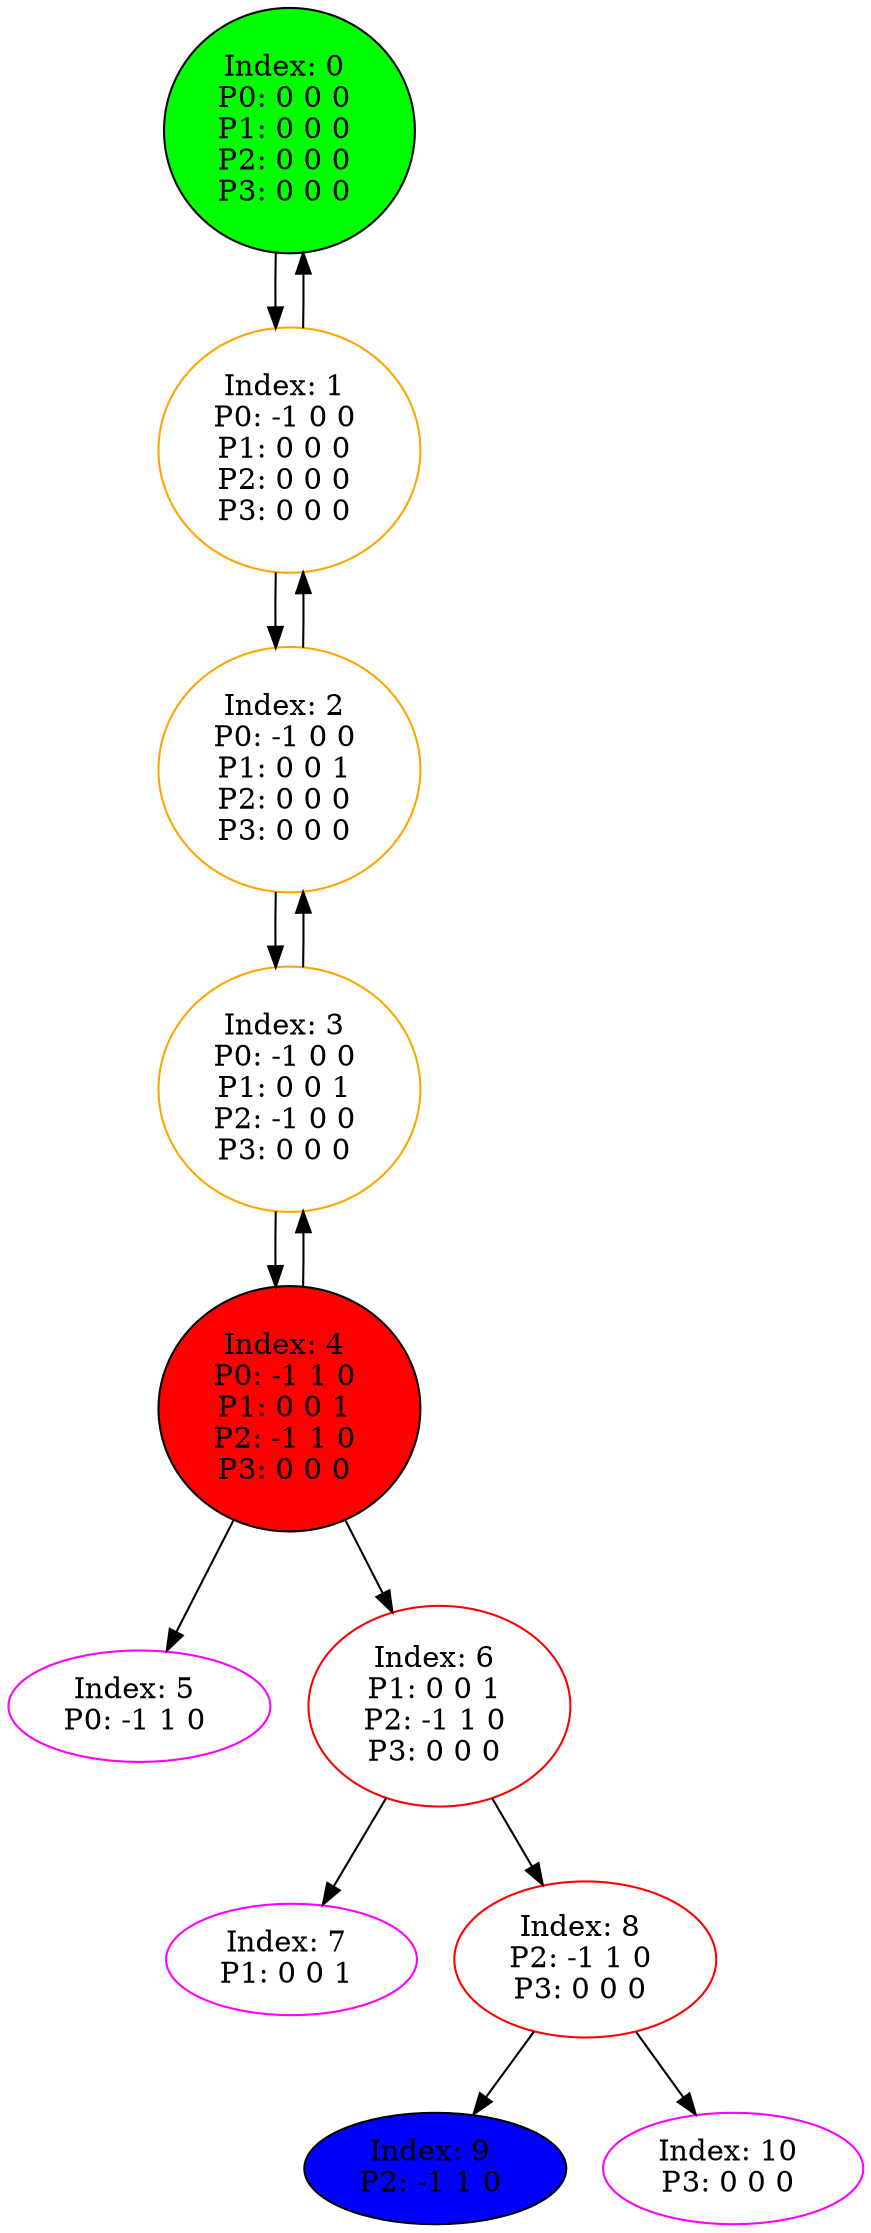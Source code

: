 digraph G {
color = "black"
0[label = "Index: 0 
P0: 0 0 0 
P1: 0 0 0 
P2: 0 0 0 
P3: 0 0 0 
", style="filled", fillcolor = "green"]
1[label = "Index: 1 
P0: -1 0 0 
P1: 0 0 0 
P2: 0 0 0 
P3: 0 0 0 
", color = "orange"]
2[label = "Index: 2 
P0: -1 0 0 
P1: 0 0 1 
P2: 0 0 0 
P3: 0 0 0 
", color = "orange"]
3[label = "Index: 3 
P0: -1 0 0 
P1: 0 0 1 
P2: -1 0 0 
P3: 0 0 0 
", color = "orange"]
4[label = "Index: 4 
P0: -1 1 0 
P1: 0 0 1 
P2: -1 1 0 
P3: 0 0 0 
", style="filled", fillcolor = "red"]
5[label = "Index: 5 
P0: -1 1 0 
", color = "fuchsia"]
6[label = "Index: 6 
P1: 0 0 1 
P2: -1 1 0 
P3: 0 0 0 
", color = "red"]
7[label = "Index: 7 
P1: 0 0 1 
", color = "fuchsia"]
8[label = "Index: 8 
P2: -1 1 0 
P3: 0 0 0 
", color = "red"]
9[label = "Index: 9 
P2: -1 1 0 
", style="filled", fillcolor = "blue"]
10[label = "Index: 10 
P3: 0 0 0 
", color = "fuchsia"]
0 -> 1

1 -> 0
1 -> 2

2 -> 1
2 -> 3

3 -> 2
3 -> 4

4 -> 3
4 -> 6
4 -> 5

6 -> 8
6 -> 7

8 -> 10
8 -> 9

}
